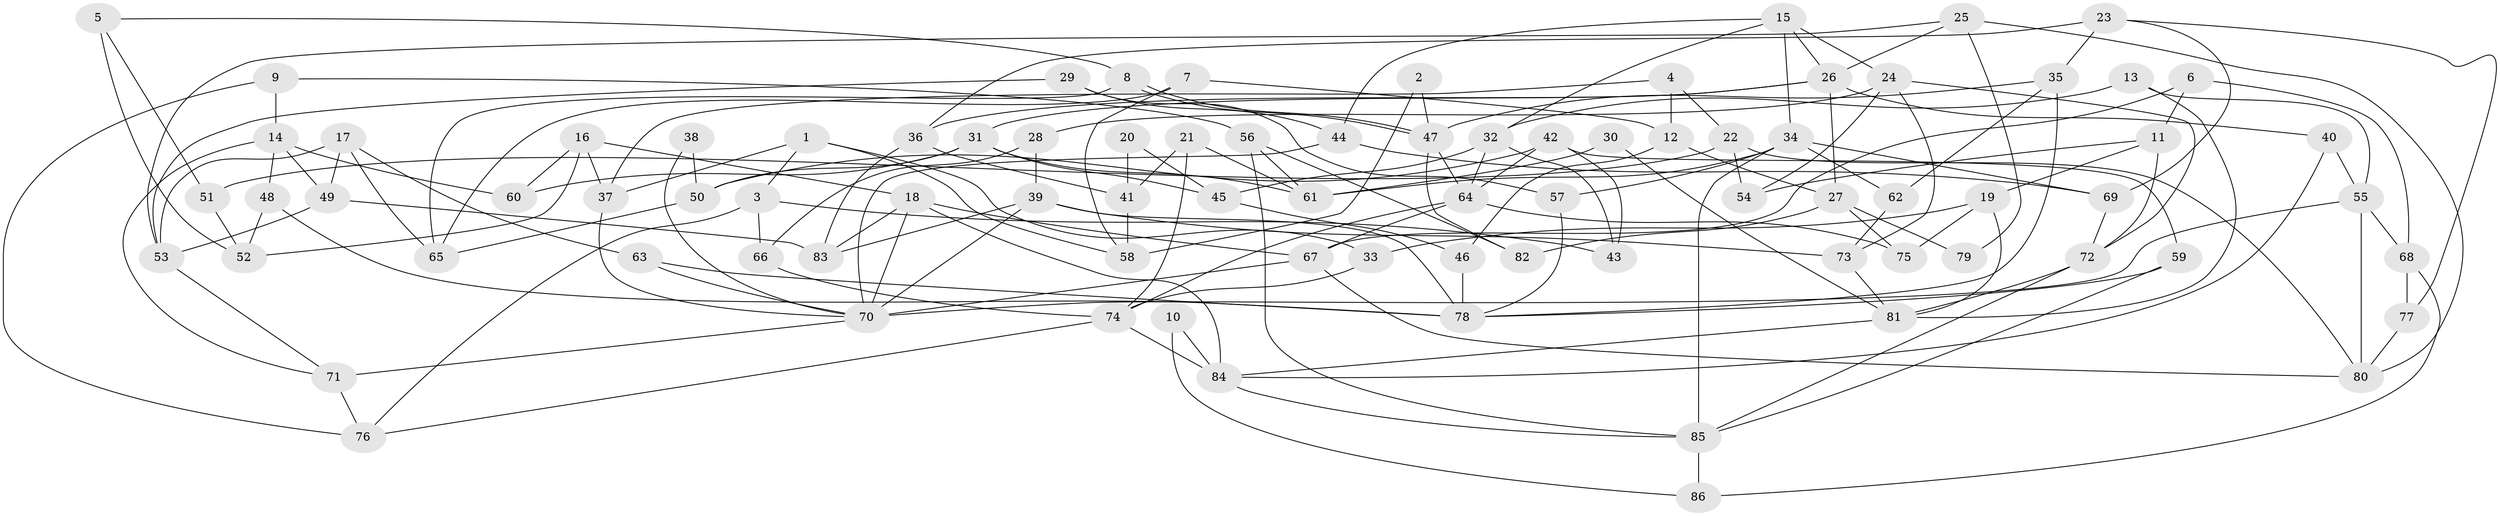 // Generated by graph-tools (version 1.1) at 2025/36/03/09/25 02:36:25]
// undirected, 86 vertices, 172 edges
graph export_dot {
graph [start="1"]
  node [color=gray90,style=filled];
  1;
  2;
  3;
  4;
  5;
  6;
  7;
  8;
  9;
  10;
  11;
  12;
  13;
  14;
  15;
  16;
  17;
  18;
  19;
  20;
  21;
  22;
  23;
  24;
  25;
  26;
  27;
  28;
  29;
  30;
  31;
  32;
  33;
  34;
  35;
  36;
  37;
  38;
  39;
  40;
  41;
  42;
  43;
  44;
  45;
  46;
  47;
  48;
  49;
  50;
  51;
  52;
  53;
  54;
  55;
  56;
  57;
  58;
  59;
  60;
  61;
  62;
  63;
  64;
  65;
  66;
  67;
  68;
  69;
  70;
  71;
  72;
  73;
  74;
  75;
  76;
  77;
  78;
  79;
  80;
  81;
  82;
  83;
  84;
  85;
  86;
  1 -- 3;
  1 -- 37;
  1 -- 33;
  1 -- 58;
  2 -- 58;
  2 -- 47;
  3 -- 66;
  3 -- 43;
  3 -- 76;
  4 -- 12;
  4 -- 22;
  4 -- 37;
  5 -- 8;
  5 -- 52;
  5 -- 51;
  6 -- 11;
  6 -- 67;
  6 -- 68;
  7 -- 65;
  7 -- 12;
  7 -- 58;
  8 -- 65;
  8 -- 47;
  8 -- 47;
  9 -- 14;
  9 -- 76;
  9 -- 56;
  10 -- 86;
  10 -- 84;
  11 -- 19;
  11 -- 54;
  11 -- 72;
  12 -- 46;
  12 -- 27;
  13 -- 32;
  13 -- 55;
  13 -- 81;
  14 -- 49;
  14 -- 60;
  14 -- 48;
  14 -- 71;
  15 -- 24;
  15 -- 34;
  15 -- 26;
  15 -- 32;
  15 -- 44;
  16 -- 18;
  16 -- 37;
  16 -- 52;
  16 -- 60;
  17 -- 49;
  17 -- 53;
  17 -- 63;
  17 -- 65;
  18 -- 67;
  18 -- 84;
  18 -- 70;
  18 -- 83;
  19 -- 81;
  19 -- 33;
  19 -- 75;
  20 -- 45;
  20 -- 41;
  21 -- 74;
  21 -- 61;
  21 -- 41;
  22 -- 80;
  22 -- 51;
  22 -- 54;
  23 -- 69;
  23 -- 36;
  23 -- 35;
  23 -- 77;
  24 -- 72;
  24 -- 73;
  24 -- 28;
  24 -- 54;
  25 -- 80;
  25 -- 26;
  25 -- 53;
  25 -- 79;
  26 -- 40;
  26 -- 27;
  26 -- 31;
  26 -- 36;
  27 -- 75;
  27 -- 79;
  27 -- 82;
  28 -- 39;
  28 -- 66;
  29 -- 57;
  29 -- 53;
  29 -- 44;
  30 -- 61;
  30 -- 81;
  31 -- 61;
  31 -- 45;
  31 -- 50;
  31 -- 60;
  32 -- 64;
  32 -- 43;
  32 -- 45;
  33 -- 74;
  34 -- 85;
  34 -- 69;
  34 -- 57;
  34 -- 61;
  34 -- 62;
  35 -- 78;
  35 -- 47;
  35 -- 62;
  36 -- 41;
  36 -- 83;
  37 -- 70;
  38 -- 70;
  38 -- 50;
  39 -- 70;
  39 -- 83;
  39 -- 73;
  39 -- 78;
  40 -- 55;
  40 -- 84;
  41 -- 58;
  42 -- 59;
  42 -- 64;
  42 -- 43;
  42 -- 50;
  44 -- 69;
  44 -- 70;
  45 -- 46;
  46 -- 78;
  47 -- 64;
  47 -- 82;
  48 -- 78;
  48 -- 52;
  49 -- 83;
  49 -- 53;
  50 -- 65;
  51 -- 52;
  53 -- 71;
  55 -- 70;
  55 -- 68;
  55 -- 80;
  56 -- 82;
  56 -- 61;
  56 -- 85;
  57 -- 78;
  59 -- 85;
  59 -- 78;
  62 -- 73;
  63 -- 70;
  63 -- 78;
  64 -- 74;
  64 -- 67;
  64 -- 75;
  66 -- 74;
  67 -- 70;
  67 -- 80;
  68 -- 77;
  68 -- 86;
  69 -- 72;
  70 -- 71;
  71 -- 76;
  72 -- 81;
  72 -- 85;
  73 -- 81;
  74 -- 76;
  74 -- 84;
  77 -- 80;
  81 -- 84;
  84 -- 85;
  85 -- 86;
}

